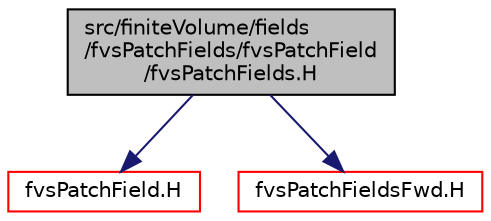 digraph "src/finiteVolume/fields/fvsPatchFields/fvsPatchField/fvsPatchFields.H"
{
  bgcolor="transparent";
  edge [fontname="Helvetica",fontsize="10",labelfontname="Helvetica",labelfontsize="10"];
  node [fontname="Helvetica",fontsize="10",shape=record];
  Node1 [label="src/finiteVolume/fields\l/fvsPatchFields/fvsPatchField\l/fvsPatchFields.H",height=0.2,width=0.4,color="black", fillcolor="grey75", style="filled", fontcolor="black"];
  Node1 -> Node2 [color="midnightblue",fontsize="10",style="solid",fontname="Helvetica"];
  Node2 [label="fvsPatchField.H",height=0.2,width=0.4,color="red",URL="$a05748.html"];
  Node1 -> Node3 [color="midnightblue",fontsize="10",style="solid",fontname="Helvetica"];
  Node3 [label="fvsPatchFieldsFwd.H",height=0.2,width=0.4,color="red",URL="$a05752.html"];
}
